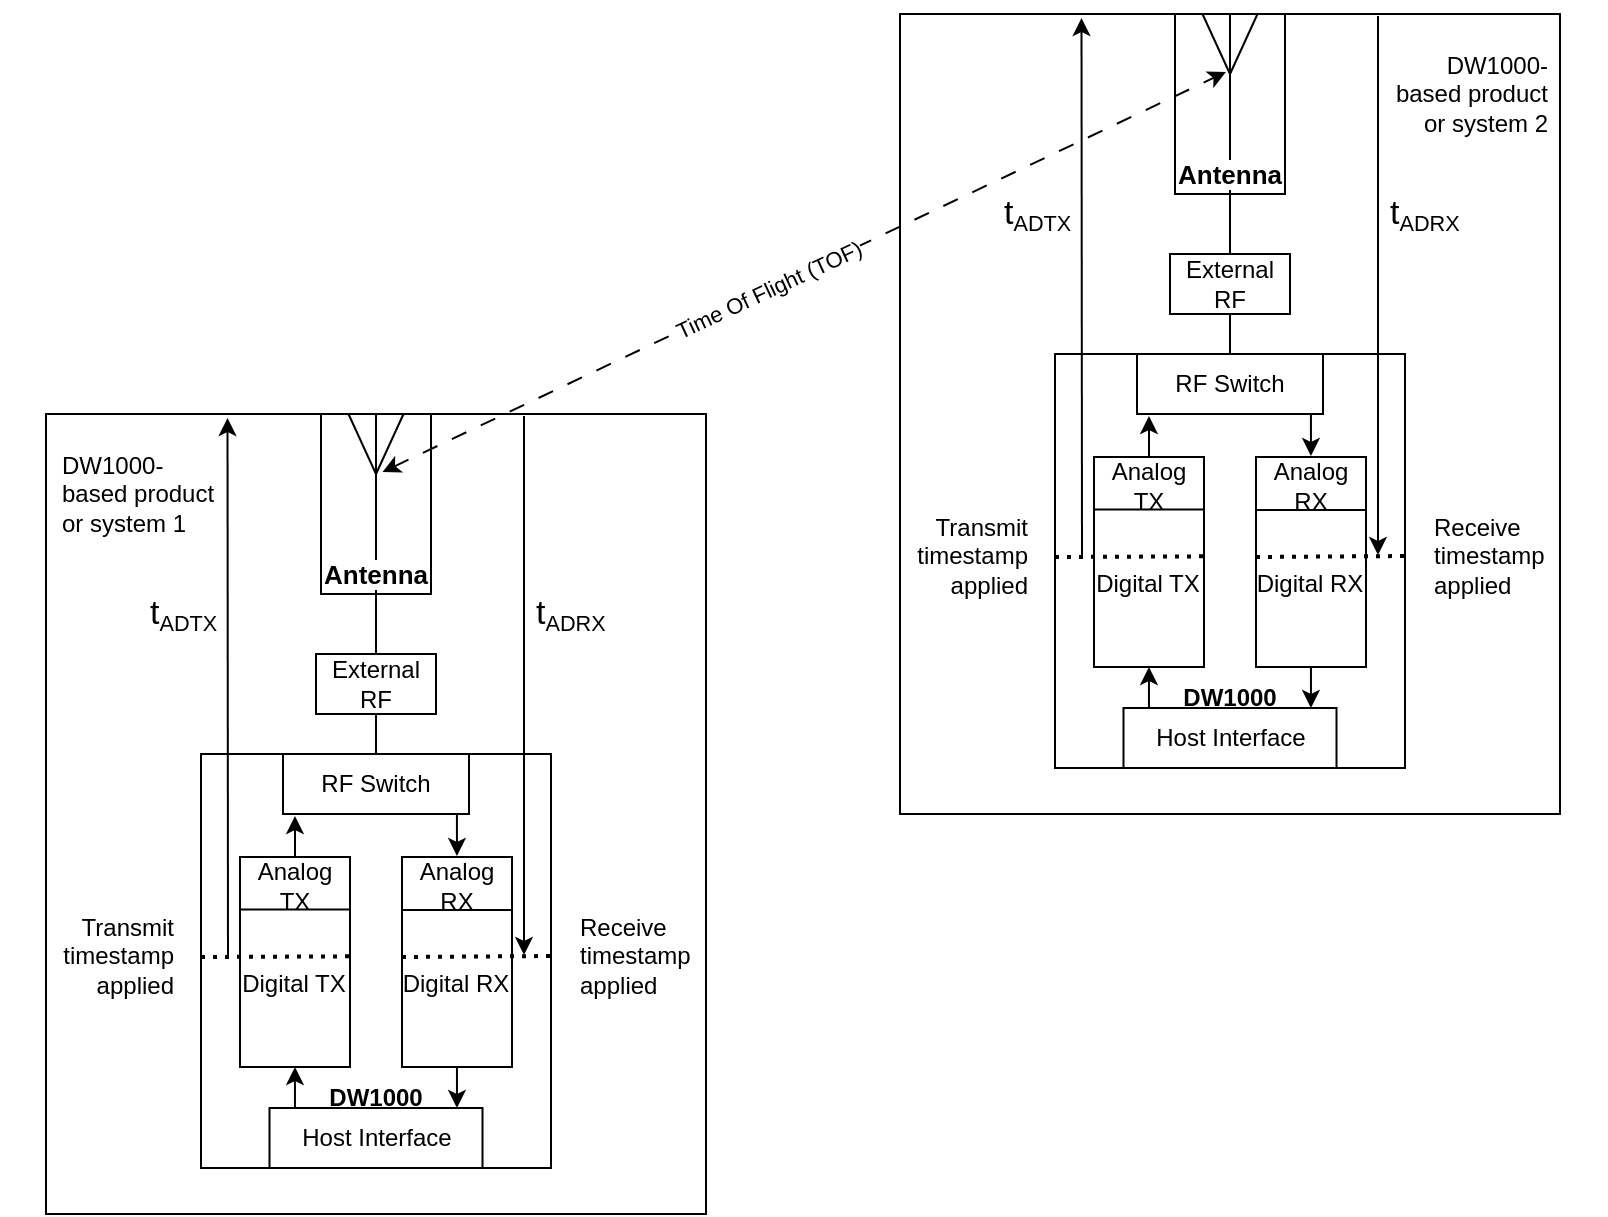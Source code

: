 <mxfile version="24.2.7" type="device">
  <diagram name="Page-1" id="hDhqYINJIIuiEdPDEgyZ">
    <mxGraphModel dx="1364" dy="1166" grid="1" gridSize="10" guides="1" tooltips="1" connect="1" arrows="1" fold="1" page="0" pageScale="1" pageWidth="850" pageHeight="1100" math="0" shadow="0">
      <root>
        <mxCell id="0" />
        <mxCell id="1" parent="0" />
        <mxCell id="Nm088WxEOl6_kOP3rMIW-9" value="" style="rounded=0;whiteSpace=wrap;html=1;" parent="1" vertex="1">
          <mxGeometry x="115" y="160" width="330" height="400" as="geometry" />
        </mxCell>
        <mxCell id="Nm088WxEOl6_kOP3rMIW-2" value="" style="rounded=0;whiteSpace=wrap;html=1;" parent="1" vertex="1">
          <mxGeometry x="252.5" y="160" width="55" height="90" as="geometry" />
        </mxCell>
        <mxCell id="Nm088WxEOl6_kOP3rMIW-12" value="" style="edgeStyle=orthogonalEdgeStyle;rounded=0;orthogonalLoop=1;jettySize=auto;html=1;endArrow=none;endFill=0;" parent="1" source="Nm088WxEOl6_kOP3rMIW-3" target="Nm088WxEOl6_kOP3rMIW-8" edge="1">
          <mxGeometry relative="1" as="geometry" />
        </mxCell>
        <mxCell id="Nm088WxEOl6_kOP3rMIW-3" value="" style="rounded=0;whiteSpace=wrap;html=1;" parent="1" vertex="1">
          <mxGeometry x="250" y="280" width="60" height="30" as="geometry" />
        </mxCell>
        <mxCell id="Nm088WxEOl6_kOP3rMIW-4" value="" style="rounded=0;whiteSpace=wrap;html=1;" parent="1" vertex="1">
          <mxGeometry x="192.5" y="330" width="175" height="207" as="geometry" />
        </mxCell>
        <mxCell id="Nm088WxEOl6_kOP3rMIW-5" value="" style="rounded=0;whiteSpace=wrap;html=1;" parent="1" vertex="1">
          <mxGeometry x="212" y="381.5" width="55" height="105" as="geometry" />
        </mxCell>
        <mxCell id="Nm088WxEOl6_kOP3rMIW-6" value="" style="rounded=0;whiteSpace=wrap;html=1;" parent="1" vertex="1">
          <mxGeometry x="293" y="381.5" width="55" height="105" as="geometry" />
        </mxCell>
        <mxCell id="Nm088WxEOl6_kOP3rMIW-8" value="" style="rounded=0;whiteSpace=wrap;html=1;" parent="1" vertex="1">
          <mxGeometry x="233.5" y="330" width="93" height="30" as="geometry" />
        </mxCell>
        <mxCell id="Nm088WxEOl6_kOP3rMIW-10" value="" style="rounded=0;whiteSpace=wrap;html=1;" parent="1" vertex="1">
          <mxGeometry x="226.75" y="507" width="106.5" height="30" as="geometry" />
        </mxCell>
        <mxCell id="Nm088WxEOl6_kOP3rMIW-11" value="" style="endArrow=none;html=1;rounded=0;entryX=0.5;entryY=0;entryDx=0;entryDy=0;" parent="1" target="Nm088WxEOl6_kOP3rMIW-2" edge="1">
          <mxGeometry width="50" height="50" relative="1" as="geometry">
            <mxPoint x="280" y="280" as="sourcePoint" />
            <mxPoint x="326.5" y="190" as="targetPoint" />
          </mxGeometry>
        </mxCell>
        <mxCell id="Nm088WxEOl6_kOP3rMIW-13" value="" style="endArrow=none;html=1;rounded=0;entryX=0.75;entryY=0;entryDx=0;entryDy=0;" parent="1" target="Nm088WxEOl6_kOP3rMIW-2" edge="1">
          <mxGeometry width="50" height="50" relative="1" as="geometry">
            <mxPoint x="280" y="190" as="sourcePoint" />
            <mxPoint x="307.5" y="170" as="targetPoint" />
          </mxGeometry>
        </mxCell>
        <mxCell id="Nm088WxEOl6_kOP3rMIW-14" value="" style="endArrow=none;html=1;rounded=0;entryX=0.25;entryY=0;entryDx=0;entryDy=0;" parent="1" target="Nm088WxEOl6_kOP3rMIW-2" edge="1">
          <mxGeometry width="50" height="50" relative="1" as="geometry">
            <mxPoint x="280" y="190" as="sourcePoint" />
            <mxPoint x="304" y="170" as="targetPoint" />
          </mxGeometry>
        </mxCell>
        <mxCell id="Nm088WxEOl6_kOP3rMIW-15" value="" style="endArrow=classic;html=1;rounded=0;exitX=0.93;exitY=1;exitDx=0;exitDy=0;exitPerimeter=0;" parent="1" edge="1">
          <mxGeometry width="50" height="50" relative="1" as="geometry">
            <mxPoint x="320.47" y="360" as="sourcePoint" />
            <mxPoint x="320.48" y="381" as="targetPoint" />
          </mxGeometry>
        </mxCell>
        <mxCell id="Nm088WxEOl6_kOP3rMIW-16" value="" style="endArrow=none;html=1;rounded=0;exitX=0.93;exitY=1;exitDx=0;exitDy=0;exitPerimeter=0;startArrow=classic;startFill=1;endFill=0;" parent="1" edge="1">
          <mxGeometry width="50" height="50" relative="1" as="geometry">
            <mxPoint x="239.49" y="361" as="sourcePoint" />
            <mxPoint x="239.49" y="381.5" as="targetPoint" />
          </mxGeometry>
        </mxCell>
        <mxCell id="Nm088WxEOl6_kOP3rMIW-21" value="" style="endArrow=classic;html=1;rounded=0;exitX=0.93;exitY=1;exitDx=0;exitDy=0;exitPerimeter=0;" parent="1" edge="1">
          <mxGeometry width="50" height="50" relative="1" as="geometry">
            <mxPoint x="320.48" y="486" as="sourcePoint" />
            <mxPoint x="320.48" y="507" as="targetPoint" />
          </mxGeometry>
        </mxCell>
        <mxCell id="Nm088WxEOl6_kOP3rMIW-22" value="" style="endArrow=none;html=1;rounded=0;exitX=0.93;exitY=1;exitDx=0;exitDy=0;exitPerimeter=0;startArrow=classic;startFill=1;endFill=0;" parent="1" edge="1">
          <mxGeometry width="50" height="50" relative="1" as="geometry">
            <mxPoint x="239.48" y="486.5" as="sourcePoint" />
            <mxPoint x="239.48" y="507" as="targetPoint" />
          </mxGeometry>
        </mxCell>
        <mxCell id="Nm088WxEOl6_kOP3rMIW-23" value="&lt;span style=&quot;background-color: rgb(255, 255, 255); font-size: 13px;&quot;&gt;Antenna&lt;/span&gt;" style="text;html=1;align=center;verticalAlign=middle;whiteSpace=wrap;rounded=0;fontStyle=1;fontSize=13;" parent="1" vertex="1">
          <mxGeometry x="250" y="225" width="60" height="30" as="geometry" />
        </mxCell>
        <mxCell id="Nm088WxEOl6_kOP3rMIW-24" value="&lt;div align=&quot;left&quot;&gt;DW1000-&lt;br&gt;based product&lt;br&gt;or system 1&lt;/div&gt;" style="text;html=1;align=left;verticalAlign=middle;whiteSpace=wrap;rounded=0;" parent="1" vertex="1">
          <mxGeometry x="121" y="180" width="87.5" height="40" as="geometry" />
        </mxCell>
        <mxCell id="Nm088WxEOl6_kOP3rMIW-26" value="External RF" style="text;html=1;align=center;verticalAlign=middle;whiteSpace=wrap;rounded=0;" parent="1" vertex="1">
          <mxGeometry x="250" y="280" width="60" height="30" as="geometry" />
        </mxCell>
        <mxCell id="Nm088WxEOl6_kOP3rMIW-27" value="RF Switch" style="text;html=1;align=center;verticalAlign=middle;whiteSpace=wrap;rounded=0;" parent="1" vertex="1">
          <mxGeometry x="250" y="330" width="60" height="30" as="geometry" />
        </mxCell>
        <mxCell id="Nm088WxEOl6_kOP3rMIW-28" value="" style="endArrow=none;html=1;rounded=0;exitX=0;exitY=0.25;exitDx=0;exitDy=0;entryX=1;entryY=0.25;entryDx=0;entryDy=0;" parent="1" source="Nm088WxEOl6_kOP3rMIW-5" target="Nm088WxEOl6_kOP3rMIW-5" edge="1">
          <mxGeometry width="50" height="50" relative="1" as="geometry">
            <mxPoint x="382" y="410" as="sourcePoint" />
            <mxPoint x="432" y="360" as="targetPoint" />
          </mxGeometry>
        </mxCell>
        <mxCell id="Nm088WxEOl6_kOP3rMIW-29" value="" style="endArrow=none;html=1;rounded=0;exitX=0;exitY=0.25;exitDx=0;exitDy=0;entryX=1;entryY=0.25;entryDx=0;entryDy=0;" parent="1" edge="1">
          <mxGeometry width="50" height="50" relative="1" as="geometry">
            <mxPoint x="293" y="408" as="sourcePoint" />
            <mxPoint x="348" y="408" as="targetPoint" />
          </mxGeometry>
        </mxCell>
        <mxCell id="Nm088WxEOl6_kOP3rMIW-35" value="Analog TX" style="text;html=1;align=center;verticalAlign=middle;whiteSpace=wrap;rounded=0;" parent="1" vertex="1">
          <mxGeometry x="213.25" y="380.5" width="52.5" height="30" as="geometry" />
        </mxCell>
        <mxCell id="Nm088WxEOl6_kOP3rMIW-36" value="Analog RX" style="text;html=1;align=center;verticalAlign=middle;whiteSpace=wrap;rounded=0;" parent="1" vertex="1">
          <mxGeometry x="294.25" y="380.5" width="52.5" height="30" as="geometry" />
        </mxCell>
        <mxCell id="Nm088WxEOl6_kOP3rMIW-37" value="Digital TX" style="text;html=1;align=center;verticalAlign=middle;whiteSpace=wrap;rounded=0;" parent="1" vertex="1">
          <mxGeometry x="208.5" y="430" width="60" height="30" as="geometry" />
        </mxCell>
        <mxCell id="Nm088WxEOl6_kOP3rMIW-38" value="Digital RX" style="text;html=1;align=center;verticalAlign=middle;whiteSpace=wrap;rounded=0;" parent="1" vertex="1">
          <mxGeometry x="289.5" y="430" width="60" height="30" as="geometry" />
        </mxCell>
        <mxCell id="Nm088WxEOl6_kOP3rMIW-39" value="&lt;b&gt;DW1000&lt;/b&gt;" style="text;html=1;align=center;verticalAlign=middle;whiteSpace=wrap;rounded=0;" parent="1" vertex="1">
          <mxGeometry x="249.5" y="486.5" width="60" height="30" as="geometry" />
        </mxCell>
        <mxCell id="Nm088WxEOl6_kOP3rMIW-40" value="&lt;div align=&quot;right&quot;&gt;Transmit timestamp applied&lt;/div&gt;" style="text;html=1;align=right;verticalAlign=middle;whiteSpace=wrap;rounded=0;" parent="1" vertex="1">
          <mxGeometry x="93" y="410.5" width="87.5" height="40" as="geometry" />
        </mxCell>
        <mxCell id="Nm088WxEOl6_kOP3rMIW-41" value="&lt;div align=&quot;left&quot;&gt;Receive timestamp applied&lt;/div&gt;" style="text;html=1;align=left;verticalAlign=middle;whiteSpace=wrap;rounded=0;" parent="1" vertex="1">
          <mxGeometry x="380" y="410.5" width="87.5" height="40" as="geometry" />
        </mxCell>
        <mxCell id="Nm088WxEOl6_kOP3rMIW-42" value="" style="endArrow=none;dashed=1;html=1;dashPattern=1 2;strokeWidth=2;rounded=0;entryX=0.986;entryY=0.039;entryDx=0;entryDy=0;entryPerimeter=0;" parent="1" target="Nm088WxEOl6_kOP3rMIW-37" edge="1">
          <mxGeometry width="50" height="50" relative="1" as="geometry">
            <mxPoint x="192.5" y="431.5" as="sourcePoint" />
            <mxPoint x="242.5" y="381.5" as="targetPoint" />
          </mxGeometry>
        </mxCell>
        <mxCell id="Nm088WxEOl6_kOP3rMIW-43" value="" style="endArrow=none;dashed=1;html=1;dashPattern=1 2;strokeWidth=2;rounded=0;entryX=0.986;entryY=0.039;entryDx=0;entryDy=0;entryPerimeter=0;" parent="1" edge="1">
          <mxGeometry width="50" height="50" relative="1" as="geometry">
            <mxPoint x="293" y="431.5" as="sourcePoint" />
            <mxPoint x="368.5" y="431" as="targetPoint" />
          </mxGeometry>
        </mxCell>
        <mxCell id="Nm088WxEOl6_kOP3rMIW-44" value="" style="endArrow=none;html=1;rounded=0;exitX=0.275;exitY=0.005;exitDx=0;exitDy=0;exitPerimeter=0;startArrow=classic;startFill=1;endFill=0;" parent="1" source="Nm088WxEOl6_kOP3rMIW-9" edge="1">
          <mxGeometry width="50" height="50" relative="1" as="geometry">
            <mxPoint x="206" y="411" as="sourcePoint" />
            <mxPoint x="206" y="431.5" as="targetPoint" />
          </mxGeometry>
        </mxCell>
        <mxCell id="Nm088WxEOl6_kOP3rMIW-45" value="" style="endArrow=classic;html=1;rounded=0;exitX=0.275;exitY=0.005;exitDx=0;exitDy=0;exitPerimeter=0;startArrow=none;startFill=0;endFill=1;" parent="1" edge="1">
          <mxGeometry width="50" height="50" relative="1" as="geometry">
            <mxPoint x="354" y="161" as="sourcePoint" />
            <mxPoint x="354" y="430.5" as="targetPoint" />
          </mxGeometry>
        </mxCell>
        <mxCell id="Nm088WxEOl6_kOP3rMIW-46" value="&lt;span&gt;&lt;font style=&quot;font-size: 17px;&quot;&gt;t&lt;/font&gt;&lt;font style=&quot;font-size: 13px;&quot;&gt;&lt;sub&gt;ADTX&lt;/sub&gt;&lt;/font&gt;&lt;/span&gt;" style="text;html=1;align=left;verticalAlign=middle;whiteSpace=wrap;rounded=0;fontStyle=0" parent="1" vertex="1">
          <mxGeometry x="165" y="240" width="87.5" height="40" as="geometry" />
        </mxCell>
        <mxCell id="Nm088WxEOl6_kOP3rMIW-47" value="&lt;span&gt;&lt;font style=&quot;font-size: 17px;&quot;&gt;t&lt;/font&gt;&lt;font style=&quot;font-size: 13px;&quot;&gt;&lt;sub&gt;ADRX&lt;/sub&gt;&lt;/font&gt;&lt;/span&gt;" style="text;html=1;align=left;verticalAlign=middle;whiteSpace=wrap;rounded=0;fontStyle=0" parent="1" vertex="1">
          <mxGeometry x="357.5" y="240" width="87.5" height="40" as="geometry" />
        </mxCell>
        <mxCell id="Nm088WxEOl6_kOP3rMIW-48" value="Host Interface" style="text;html=1;align=center;verticalAlign=middle;whiteSpace=wrap;rounded=0;" parent="1" vertex="1">
          <mxGeometry x="240" y="507" width="80.5" height="30" as="geometry" />
        </mxCell>
        <mxCell id="Nm088WxEOl6_kOP3rMIW-49" value="" style="rounded=0;whiteSpace=wrap;html=1;" parent="1" vertex="1">
          <mxGeometry x="542" y="-40" width="330" height="400" as="geometry" />
        </mxCell>
        <mxCell id="Nm088WxEOl6_kOP3rMIW-50" value="" style="rounded=0;whiteSpace=wrap;html=1;" parent="1" vertex="1">
          <mxGeometry x="679.5" y="-40" width="55" height="90" as="geometry" />
        </mxCell>
        <mxCell id="Nm088WxEOl6_kOP3rMIW-51" value="" style="edgeStyle=orthogonalEdgeStyle;rounded=0;orthogonalLoop=1;jettySize=auto;html=1;endArrow=none;endFill=0;" parent="1" source="Nm088WxEOl6_kOP3rMIW-52" target="Nm088WxEOl6_kOP3rMIW-56" edge="1">
          <mxGeometry relative="1" as="geometry" />
        </mxCell>
        <mxCell id="Nm088WxEOl6_kOP3rMIW-52" value="" style="rounded=0;whiteSpace=wrap;html=1;" parent="1" vertex="1">
          <mxGeometry x="677" y="80" width="60" height="30" as="geometry" />
        </mxCell>
        <mxCell id="Nm088WxEOl6_kOP3rMIW-53" value="" style="rounded=0;whiteSpace=wrap;html=1;" parent="1" vertex="1">
          <mxGeometry x="619.5" y="130" width="175" height="207" as="geometry" />
        </mxCell>
        <mxCell id="Nm088WxEOl6_kOP3rMIW-54" value="" style="rounded=0;whiteSpace=wrap;html=1;" parent="1" vertex="1">
          <mxGeometry x="639" y="181.5" width="55" height="105" as="geometry" />
        </mxCell>
        <mxCell id="Nm088WxEOl6_kOP3rMIW-55" value="" style="rounded=0;whiteSpace=wrap;html=1;" parent="1" vertex="1">
          <mxGeometry x="720" y="181.5" width="55" height="105" as="geometry" />
        </mxCell>
        <mxCell id="Nm088WxEOl6_kOP3rMIW-56" value="" style="rounded=0;whiteSpace=wrap;html=1;" parent="1" vertex="1">
          <mxGeometry x="660.5" y="130" width="93" height="30" as="geometry" />
        </mxCell>
        <mxCell id="Nm088WxEOl6_kOP3rMIW-57" value="" style="rounded=0;whiteSpace=wrap;html=1;" parent="1" vertex="1">
          <mxGeometry x="653.75" y="307" width="106.5" height="30" as="geometry" />
        </mxCell>
        <mxCell id="Nm088WxEOl6_kOP3rMIW-58" value="" style="endArrow=none;html=1;rounded=0;entryX=0.5;entryY=0;entryDx=0;entryDy=0;" parent="1" target="Nm088WxEOl6_kOP3rMIW-50" edge="1">
          <mxGeometry width="50" height="50" relative="1" as="geometry">
            <mxPoint x="707" y="80" as="sourcePoint" />
            <mxPoint x="753.5" y="-10" as="targetPoint" />
          </mxGeometry>
        </mxCell>
        <mxCell id="Nm088WxEOl6_kOP3rMIW-59" value="" style="endArrow=none;html=1;rounded=0;entryX=0.75;entryY=0;entryDx=0;entryDy=0;" parent="1" target="Nm088WxEOl6_kOP3rMIW-50" edge="1">
          <mxGeometry width="50" height="50" relative="1" as="geometry">
            <mxPoint x="707" y="-10" as="sourcePoint" />
            <mxPoint x="734.5" y="-30" as="targetPoint" />
          </mxGeometry>
        </mxCell>
        <mxCell id="Nm088WxEOl6_kOP3rMIW-60" value="" style="endArrow=none;html=1;rounded=0;entryX=0.25;entryY=0;entryDx=0;entryDy=0;" parent="1" target="Nm088WxEOl6_kOP3rMIW-50" edge="1">
          <mxGeometry width="50" height="50" relative="1" as="geometry">
            <mxPoint x="707" y="-10" as="sourcePoint" />
            <mxPoint x="731" y="-30" as="targetPoint" />
          </mxGeometry>
        </mxCell>
        <mxCell id="Nm088WxEOl6_kOP3rMIW-61" value="" style="endArrow=classic;html=1;rounded=0;exitX=0.93;exitY=1;exitDx=0;exitDy=0;exitPerimeter=0;" parent="1" edge="1">
          <mxGeometry width="50" height="50" relative="1" as="geometry">
            <mxPoint x="747.47" y="160" as="sourcePoint" />
            <mxPoint x="747.48" y="181" as="targetPoint" />
          </mxGeometry>
        </mxCell>
        <mxCell id="Nm088WxEOl6_kOP3rMIW-62" value="" style="endArrow=none;html=1;rounded=0;exitX=0.93;exitY=1;exitDx=0;exitDy=0;exitPerimeter=0;startArrow=classic;startFill=1;endFill=0;" parent="1" edge="1">
          <mxGeometry width="50" height="50" relative="1" as="geometry">
            <mxPoint x="666.49" y="161" as="sourcePoint" />
            <mxPoint x="666.49" y="181.5" as="targetPoint" />
          </mxGeometry>
        </mxCell>
        <mxCell id="Nm088WxEOl6_kOP3rMIW-63" value="" style="endArrow=classic;html=1;rounded=0;exitX=0.93;exitY=1;exitDx=0;exitDy=0;exitPerimeter=0;" parent="1" edge="1">
          <mxGeometry width="50" height="50" relative="1" as="geometry">
            <mxPoint x="747.48" y="286" as="sourcePoint" />
            <mxPoint x="747.48" y="307" as="targetPoint" />
          </mxGeometry>
        </mxCell>
        <mxCell id="Nm088WxEOl6_kOP3rMIW-64" value="" style="endArrow=none;html=1;rounded=0;exitX=0.93;exitY=1;exitDx=0;exitDy=0;exitPerimeter=0;startArrow=classic;startFill=1;endFill=0;" parent="1" edge="1">
          <mxGeometry width="50" height="50" relative="1" as="geometry">
            <mxPoint x="666.48" y="286.5" as="sourcePoint" />
            <mxPoint x="666.48" y="307" as="targetPoint" />
          </mxGeometry>
        </mxCell>
        <mxCell id="Nm088WxEOl6_kOP3rMIW-65" value="&lt;span style=&quot;background-color: rgb(255, 255, 255); font-size: 13px;&quot;&gt;Antenna&lt;/span&gt;" style="text;html=1;align=center;verticalAlign=middle;whiteSpace=wrap;rounded=0;fontStyle=1;fontSize=13;" parent="1" vertex="1">
          <mxGeometry x="677" y="25" width="60" height="30" as="geometry" />
        </mxCell>
        <mxCell id="Nm088WxEOl6_kOP3rMIW-66" value="&lt;div align=&quot;right&quot;&gt;DW1000-&lt;br&gt;based product&lt;br&gt;or system 2&lt;br&gt;&lt;/div&gt;" style="text;html=1;align=right;verticalAlign=middle;whiteSpace=wrap;rounded=0;" parent="1" vertex="1">
          <mxGeometry x="779.5" y="-20" width="87.5" height="40" as="geometry" />
        </mxCell>
        <mxCell id="Nm088WxEOl6_kOP3rMIW-67" value="External RF" style="text;html=1;align=center;verticalAlign=middle;whiteSpace=wrap;rounded=0;" parent="1" vertex="1">
          <mxGeometry x="677" y="80" width="60" height="30" as="geometry" />
        </mxCell>
        <mxCell id="Nm088WxEOl6_kOP3rMIW-68" value="RF Switch" style="text;html=1;align=center;verticalAlign=middle;whiteSpace=wrap;rounded=0;" parent="1" vertex="1">
          <mxGeometry x="677" y="130" width="60" height="30" as="geometry" />
        </mxCell>
        <mxCell id="Nm088WxEOl6_kOP3rMIW-69" value="" style="endArrow=none;html=1;rounded=0;exitX=0;exitY=0.25;exitDx=0;exitDy=0;entryX=1;entryY=0.25;entryDx=0;entryDy=0;" parent="1" source="Nm088WxEOl6_kOP3rMIW-54" target="Nm088WxEOl6_kOP3rMIW-54" edge="1">
          <mxGeometry width="50" height="50" relative="1" as="geometry">
            <mxPoint x="809" y="210" as="sourcePoint" />
            <mxPoint x="859" y="160" as="targetPoint" />
          </mxGeometry>
        </mxCell>
        <mxCell id="Nm088WxEOl6_kOP3rMIW-70" value="" style="endArrow=none;html=1;rounded=0;exitX=0;exitY=0.25;exitDx=0;exitDy=0;entryX=1;entryY=0.25;entryDx=0;entryDy=0;" parent="1" edge="1">
          <mxGeometry width="50" height="50" relative="1" as="geometry">
            <mxPoint x="720" y="208" as="sourcePoint" />
            <mxPoint x="775" y="208" as="targetPoint" />
          </mxGeometry>
        </mxCell>
        <mxCell id="Nm088WxEOl6_kOP3rMIW-71" value="Analog TX" style="text;html=1;align=center;verticalAlign=middle;whiteSpace=wrap;rounded=0;" parent="1" vertex="1">
          <mxGeometry x="640.25" y="180.5" width="52.5" height="30" as="geometry" />
        </mxCell>
        <mxCell id="Nm088WxEOl6_kOP3rMIW-72" value="Analog RX" style="text;html=1;align=center;verticalAlign=middle;whiteSpace=wrap;rounded=0;" parent="1" vertex="1">
          <mxGeometry x="721.25" y="180.5" width="52.5" height="30" as="geometry" />
        </mxCell>
        <mxCell id="Nm088WxEOl6_kOP3rMIW-73" value="Digital TX" style="text;html=1;align=center;verticalAlign=middle;whiteSpace=wrap;rounded=0;" parent="1" vertex="1">
          <mxGeometry x="635.5" y="230" width="60" height="30" as="geometry" />
        </mxCell>
        <mxCell id="Nm088WxEOl6_kOP3rMIW-74" value="Digital RX" style="text;html=1;align=center;verticalAlign=middle;whiteSpace=wrap;rounded=0;" parent="1" vertex="1">
          <mxGeometry x="716.5" y="230" width="60" height="30" as="geometry" />
        </mxCell>
        <mxCell id="Nm088WxEOl6_kOP3rMIW-75" value="&lt;b&gt;DW1000&lt;/b&gt;" style="text;html=1;align=center;verticalAlign=middle;whiteSpace=wrap;rounded=0;" parent="1" vertex="1">
          <mxGeometry x="676.5" y="286.5" width="60" height="30" as="geometry" />
        </mxCell>
        <mxCell id="Nm088WxEOl6_kOP3rMIW-76" value="&lt;div align=&quot;right&quot;&gt;Transmit timestamp applied&lt;/div&gt;" style="text;html=1;align=right;verticalAlign=middle;whiteSpace=wrap;rounded=0;" parent="1" vertex="1">
          <mxGeometry x="520" y="210.5" width="87.5" height="40" as="geometry" />
        </mxCell>
        <mxCell id="Nm088WxEOl6_kOP3rMIW-77" value="&lt;div align=&quot;left&quot;&gt;Receive timestamp applied&lt;/div&gt;" style="text;html=1;align=left;verticalAlign=middle;whiteSpace=wrap;rounded=0;" parent="1" vertex="1">
          <mxGeometry x="807" y="210.5" width="87.5" height="40" as="geometry" />
        </mxCell>
        <mxCell id="Nm088WxEOl6_kOP3rMIW-78" value="" style="endArrow=none;dashed=1;html=1;dashPattern=1 2;strokeWidth=2;rounded=0;entryX=0.986;entryY=0.039;entryDx=0;entryDy=0;entryPerimeter=0;" parent="1" target="Nm088WxEOl6_kOP3rMIW-73" edge="1">
          <mxGeometry width="50" height="50" relative="1" as="geometry">
            <mxPoint x="619.5" y="231.5" as="sourcePoint" />
            <mxPoint x="669.5" y="181.5" as="targetPoint" />
          </mxGeometry>
        </mxCell>
        <mxCell id="Nm088WxEOl6_kOP3rMIW-79" value="" style="endArrow=none;dashed=1;html=1;dashPattern=1 2;strokeWidth=2;rounded=0;entryX=0.986;entryY=0.039;entryDx=0;entryDy=0;entryPerimeter=0;" parent="1" edge="1">
          <mxGeometry width="50" height="50" relative="1" as="geometry">
            <mxPoint x="720" y="231.5" as="sourcePoint" />
            <mxPoint x="795.5" y="231" as="targetPoint" />
          </mxGeometry>
        </mxCell>
        <mxCell id="Nm088WxEOl6_kOP3rMIW-80" value="" style="endArrow=none;html=1;rounded=0;exitX=0.275;exitY=0.005;exitDx=0;exitDy=0;exitPerimeter=0;startArrow=classic;startFill=1;endFill=0;" parent="1" source="Nm088WxEOl6_kOP3rMIW-49" edge="1">
          <mxGeometry width="50" height="50" relative="1" as="geometry">
            <mxPoint x="633" y="211" as="sourcePoint" />
            <mxPoint x="633" y="231.5" as="targetPoint" />
          </mxGeometry>
        </mxCell>
        <mxCell id="Nm088WxEOl6_kOP3rMIW-81" value="" style="endArrow=classic;html=1;rounded=0;exitX=0.275;exitY=0.005;exitDx=0;exitDy=0;exitPerimeter=0;startArrow=none;startFill=0;endFill=1;" parent="1" edge="1">
          <mxGeometry width="50" height="50" relative="1" as="geometry">
            <mxPoint x="781" y="-39" as="sourcePoint" />
            <mxPoint x="781" y="230.5" as="targetPoint" />
          </mxGeometry>
        </mxCell>
        <mxCell id="Nm088WxEOl6_kOP3rMIW-82" value="&lt;span&gt;&lt;font style=&quot;font-size: 17px;&quot;&gt;t&lt;/font&gt;&lt;font style=&quot;font-size: 13px;&quot;&gt;&lt;sub&gt;ADTX&lt;/sub&gt;&lt;/font&gt;&lt;/span&gt;" style="text;html=1;align=left;verticalAlign=middle;whiteSpace=wrap;rounded=0;fontStyle=0" parent="1" vertex="1">
          <mxGeometry x="592" y="40" width="87.5" height="40" as="geometry" />
        </mxCell>
        <mxCell id="Nm088WxEOl6_kOP3rMIW-83" value="&lt;span&gt;&lt;font style=&quot;font-size: 17px;&quot;&gt;t&lt;/font&gt;&lt;font style=&quot;font-size: 13px;&quot;&gt;&lt;sub&gt;ADRX&lt;/sub&gt;&lt;/font&gt;&lt;/span&gt;" style="text;html=1;align=left;verticalAlign=middle;whiteSpace=wrap;rounded=0;fontStyle=0" parent="1" vertex="1">
          <mxGeometry x="784.5" y="40" width="87.5" height="40" as="geometry" />
        </mxCell>
        <mxCell id="Nm088WxEOl6_kOP3rMIW-84" value="Host Interface" style="text;html=1;align=center;verticalAlign=middle;whiteSpace=wrap;rounded=0;" parent="1" vertex="1">
          <mxGeometry x="667" y="307" width="80.5" height="30" as="geometry" />
        </mxCell>
        <mxCell id="Nm088WxEOl6_kOP3rMIW-85" value="" style="endArrow=classic;html=1;strokeWidth=1;rounded=0;startArrow=classic;startFill=1;endFill=1;dashed=1;dashPattern=8 8;" parent="1" edge="1">
          <mxGeometry width="50" height="50" relative="1" as="geometry">
            <mxPoint x="283.25" y="189" as="sourcePoint" />
            <mxPoint x="705" y="-11" as="targetPoint" />
          </mxGeometry>
        </mxCell>
        <mxCell id="Nm088WxEOl6_kOP3rMIW-86" value="Time Of Flight (TOF)" style="edgeLabel;html=1;align=center;verticalAlign=middle;resizable=0;points=[];rotation=-25;" parent="Nm088WxEOl6_kOP3rMIW-85" vertex="1" connectable="0">
          <mxGeometry x="-0.087" relative="1" as="geometry">
            <mxPoint as="offset" />
          </mxGeometry>
        </mxCell>
      </root>
    </mxGraphModel>
  </diagram>
</mxfile>
